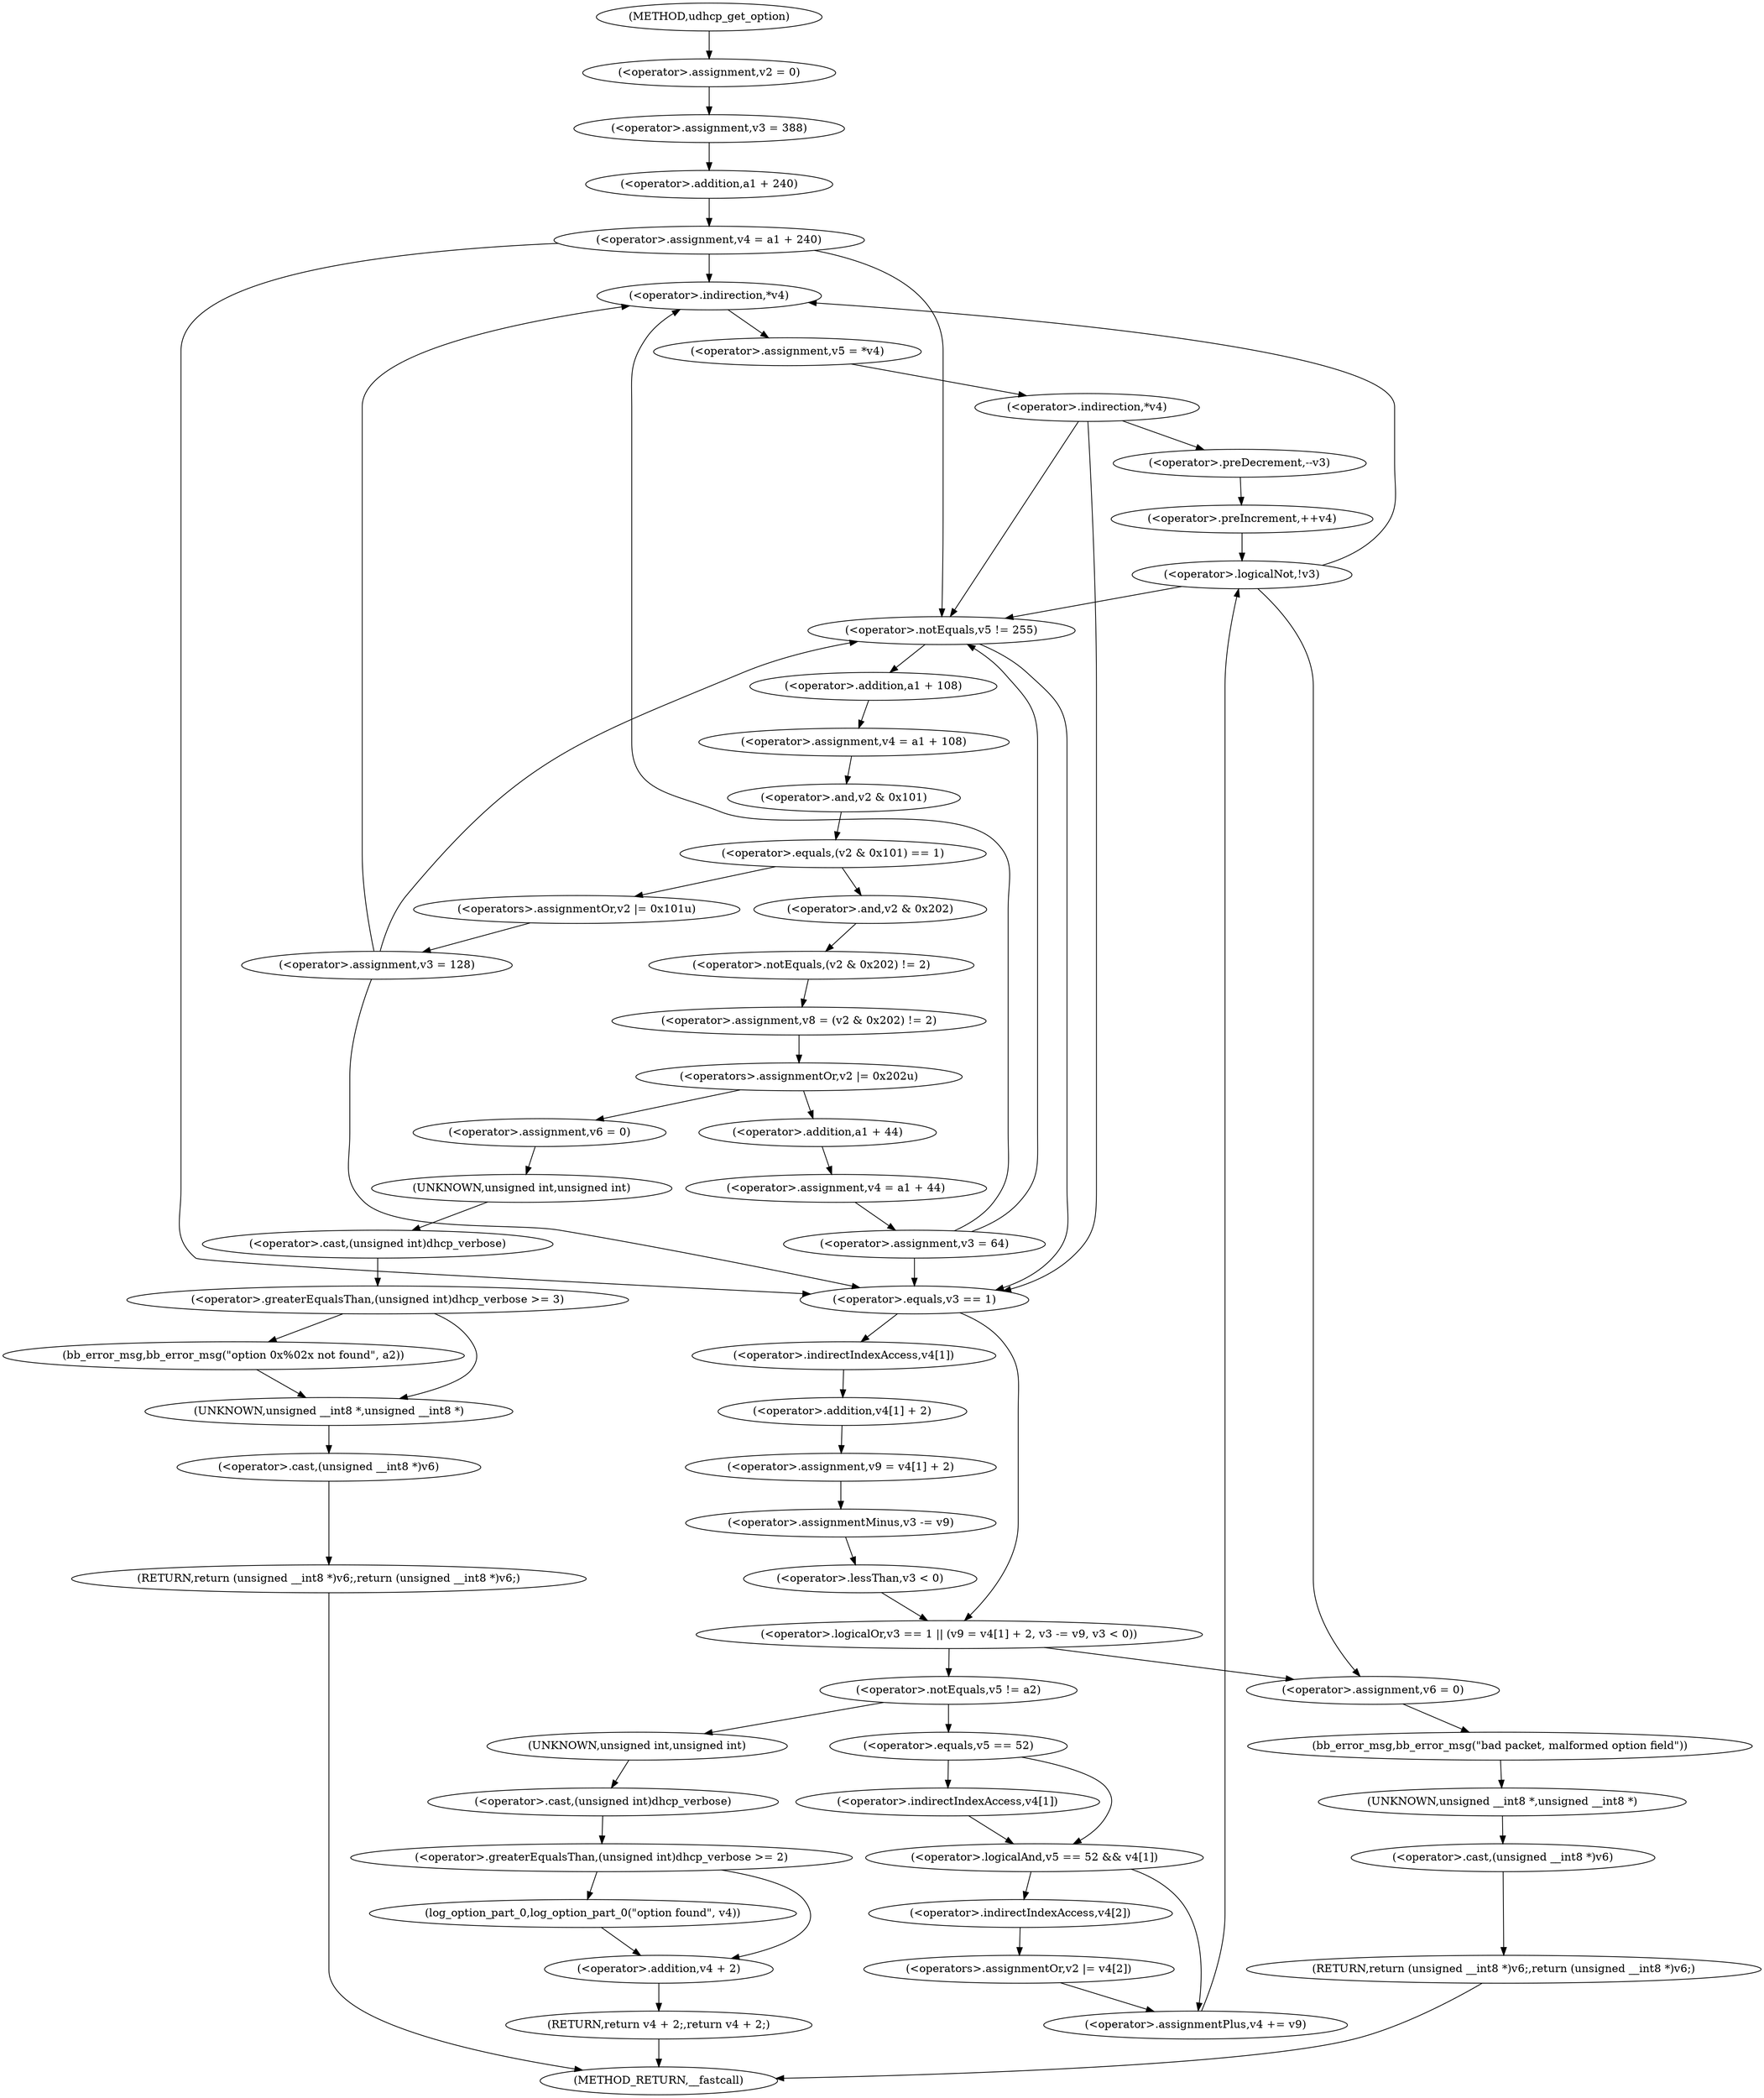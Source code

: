 digraph udhcp_get_option {  
"1000119" [label = "(<operator>.assignment,v2 = 0)" ]
"1000122" [label = "(<operator>.assignment,v3 = 388)" ]
"1000125" [label = "(<operator>.assignment,v4 = a1 + 240)" ]
"1000127" [label = "(<operator>.addition,a1 + 240)" ]
"1000136" [label = "(<operator>.assignment,v5 = *v4)" ]
"1000138" [label = "(<operator>.indirection,*v4)" ]
"1000141" [label = "(<operator>.indirection,*v4)" ]
"1000144" [label = "(<operator>.preDecrement,--v3)" ]
"1000146" [label = "(<operator>.preIncrement,++v4)" ]
"1000150" [label = "(<operator>.logicalNot,!v3)" ]
"1000154" [label = "(<operator>.notEquals,v5 != 255)" ]
"1000158" [label = "(<operator>.assignment,v4 = a1 + 108)" ]
"1000160" [label = "(<operator>.addition,a1 + 108)" ]
"1000164" [label = "(<operator>.equals,(v2 & 0x101) == 1)" ]
"1000165" [label = "(<operator>.and,v2 & 0x101)" ]
"1000170" [label = "(<operators>.assignmentOr,v2 |= 0x101u)" ]
"1000173" [label = "(<operator>.assignment,v3 = 128)" ]
"1000178" [label = "(<operator>.assignment,v8 = (v2 & 0x202) != 2)" ]
"1000180" [label = "(<operator>.notEquals,(v2 & 0x202) != 2)" ]
"1000181" [label = "(<operator>.and,v2 & 0x202)" ]
"1000185" [label = "(<operators>.assignmentOr,v2 |= 0x202u)" ]
"1000191" [label = "(<operator>.assignment,v6 = 0)" ]
"1000195" [label = "(<operator>.greaterEqualsThan,(unsigned int)dhcp_verbose >= 3)" ]
"1000196" [label = "(<operator>.cast,(unsigned int)dhcp_verbose)" ]
"1000197" [label = "(UNKNOWN,unsigned int,unsigned int)" ]
"1000200" [label = "(bb_error_msg,bb_error_msg(\"option 0x%02x not found\", a2))" ]
"1000203" [label = "(RETURN,return (unsigned __int8 *)v6;,return (unsigned __int8 *)v6;)" ]
"1000204" [label = "(<operator>.cast,(unsigned __int8 *)v6)" ]
"1000205" [label = "(UNKNOWN,unsigned __int8 *,unsigned __int8 *)" ]
"1000207" [label = "(<operator>.assignment,v4 = a1 + 44)" ]
"1000209" [label = "(<operator>.addition,a1 + 44)" ]
"1000212" [label = "(<operator>.assignment,v3 = 64)" ]
"1000216" [label = "(<operator>.logicalOr,v3 == 1 || (v9 = v4[1] + 2, v3 -= v9, v3 < 0))" ]
"1000217" [label = "(<operator>.equals,v3 == 1)" ]
"1000221" [label = "(<operator>.assignment,v9 = v4[1] + 2)" ]
"1000223" [label = "(<operator>.addition,v4[1] + 2)" ]
"1000224" [label = "(<operator>.indirectIndexAccess,v4[1])" ]
"1000229" [label = "(<operator>.assignmentMinus,v3 -= v9)" ]
"1000232" [label = "(<operator>.lessThan,v3 < 0)" ]
"1000237" [label = "(<operator>.assignment,v6 = 0)" ]
"1000240" [label = "(bb_error_msg,bb_error_msg(\"bad packet, malformed option field\"))" ]
"1000242" [label = "(RETURN,return (unsigned __int8 *)v6;,return (unsigned __int8 *)v6;)" ]
"1000243" [label = "(<operator>.cast,(unsigned __int8 *)v6)" ]
"1000244" [label = "(UNKNOWN,unsigned __int8 *,unsigned __int8 *)" ]
"1000247" [label = "(<operator>.notEquals,v5 != a2)" ]
"1000252" [label = "(<operator>.logicalAnd,v5 == 52 && v4[1])" ]
"1000253" [label = "(<operator>.equals,v5 == 52)" ]
"1000256" [label = "(<operator>.indirectIndexAccess,v4[1])" ]
"1000259" [label = "(<operators>.assignmentOr,v2 |= v4[2])" ]
"1000261" [label = "(<operator>.indirectIndexAccess,v4[2])" ]
"1000264" [label = "(<operator>.assignmentPlus,v4 += v9)" ]
"1000269" [label = "(<operator>.greaterEqualsThan,(unsigned int)dhcp_verbose >= 2)" ]
"1000270" [label = "(<operator>.cast,(unsigned int)dhcp_verbose)" ]
"1000271" [label = "(UNKNOWN,unsigned int,unsigned int)" ]
"1000274" [label = "(log_option_part_0,log_option_part_0(\"option found\", v4))" ]
"1000277" [label = "(RETURN,return v4 + 2;,return v4 + 2;)" ]
"1000278" [label = "(<operator>.addition,v4 + 2)" ]
"1000108" [label = "(METHOD,udhcp_get_option)" ]
"1000281" [label = "(METHOD_RETURN,__fastcall)" ]
  "1000119" -> "1000122" 
  "1000122" -> "1000127" 
  "1000125" -> "1000138" 
  "1000125" -> "1000154" 
  "1000125" -> "1000217" 
  "1000127" -> "1000125" 
  "1000136" -> "1000141" 
  "1000138" -> "1000136" 
  "1000141" -> "1000154" 
  "1000141" -> "1000217" 
  "1000141" -> "1000144" 
  "1000144" -> "1000146" 
  "1000146" -> "1000150" 
  "1000150" -> "1000138" 
  "1000150" -> "1000154" 
  "1000150" -> "1000237" 
  "1000154" -> "1000217" 
  "1000154" -> "1000160" 
  "1000158" -> "1000165" 
  "1000160" -> "1000158" 
  "1000164" -> "1000170" 
  "1000164" -> "1000181" 
  "1000165" -> "1000164" 
  "1000170" -> "1000173" 
  "1000173" -> "1000138" 
  "1000173" -> "1000154" 
  "1000173" -> "1000217" 
  "1000178" -> "1000185" 
  "1000180" -> "1000178" 
  "1000181" -> "1000180" 
  "1000185" -> "1000191" 
  "1000185" -> "1000209" 
  "1000191" -> "1000197" 
  "1000195" -> "1000205" 
  "1000195" -> "1000200" 
  "1000196" -> "1000195" 
  "1000197" -> "1000196" 
  "1000200" -> "1000205" 
  "1000203" -> "1000281" 
  "1000204" -> "1000203" 
  "1000205" -> "1000204" 
  "1000207" -> "1000212" 
  "1000209" -> "1000207" 
  "1000212" -> "1000138" 
  "1000212" -> "1000154" 
  "1000212" -> "1000217" 
  "1000216" -> "1000237" 
  "1000216" -> "1000247" 
  "1000217" -> "1000216" 
  "1000217" -> "1000224" 
  "1000221" -> "1000229" 
  "1000223" -> "1000221" 
  "1000224" -> "1000223" 
  "1000229" -> "1000232" 
  "1000232" -> "1000216" 
  "1000237" -> "1000240" 
  "1000240" -> "1000244" 
  "1000242" -> "1000281" 
  "1000243" -> "1000242" 
  "1000244" -> "1000243" 
  "1000247" -> "1000271" 
  "1000247" -> "1000253" 
  "1000252" -> "1000261" 
  "1000252" -> "1000264" 
  "1000253" -> "1000252" 
  "1000253" -> "1000256" 
  "1000256" -> "1000252" 
  "1000259" -> "1000264" 
  "1000261" -> "1000259" 
  "1000264" -> "1000150" 
  "1000269" -> "1000274" 
  "1000269" -> "1000278" 
  "1000270" -> "1000269" 
  "1000271" -> "1000270" 
  "1000274" -> "1000278" 
  "1000277" -> "1000281" 
  "1000278" -> "1000277" 
  "1000108" -> "1000119" 
}
